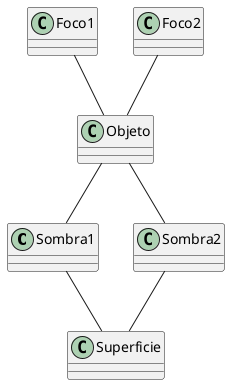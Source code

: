 @startuml

class Sombra1{
}

class Sombra2{
}

class Foco1{
}

class Foco2{
}

class Superficie{
}

class Objeto{
}

Foco1 -- Objeto
Foco2 -- Objeto
Sombra1 -- Superficie
Objeto -- Sombra1
Objeto -- Sombra2
Sombra2 -- Superficie

@endumlml